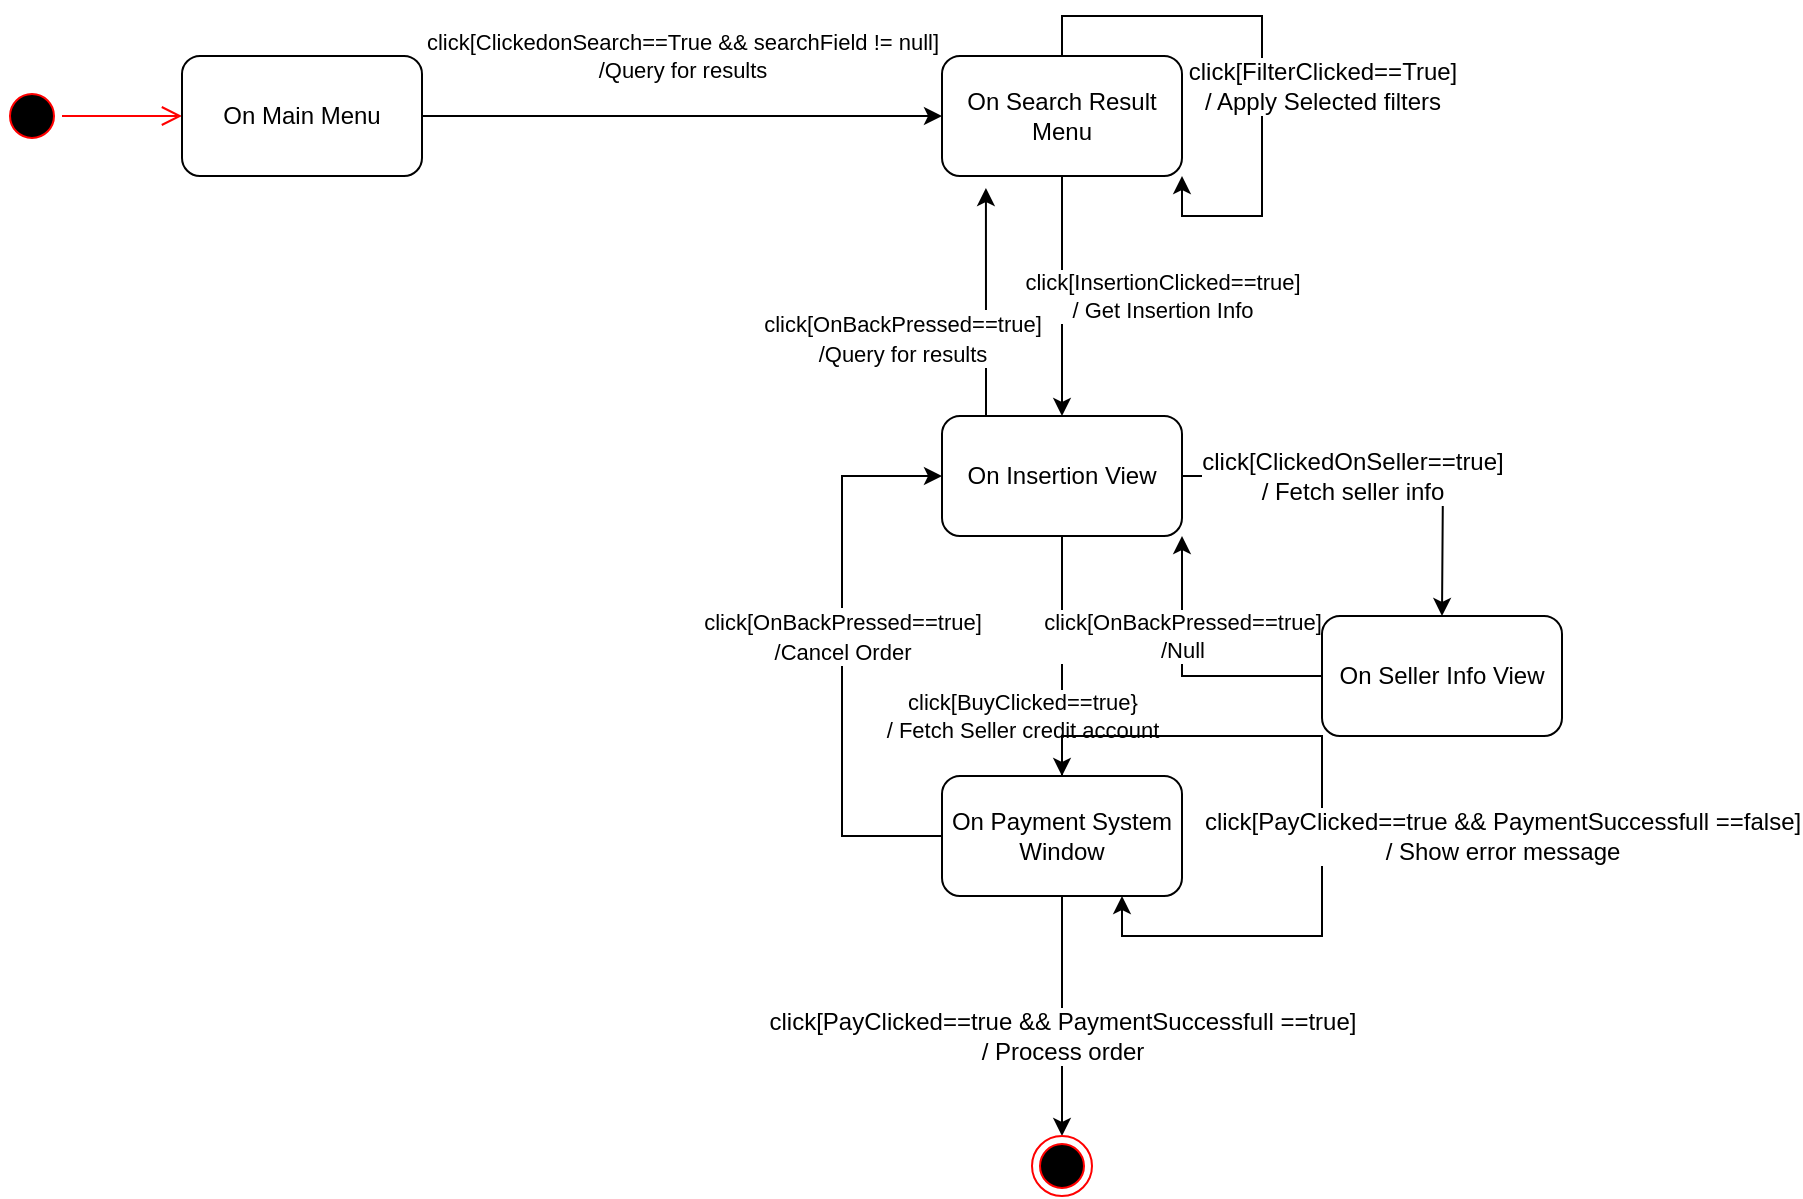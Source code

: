 <mxfile version="12.4.3" type="device" pages="1"><diagram id="C95TOgXuj9wVYb7dIQU0" name="Page-1"><mxGraphModel dx="2048" dy="780" grid="1" gridSize="10" guides="1" tooltips="1" connect="1" arrows="1" fold="1" page="1" pageScale="1" pageWidth="827" pageHeight="1169" math="0" shadow="0"><root><mxCell id="0"/><mxCell id="1" parent="0"/><mxCell id="94voG1-HT71qGpbsWAjW-1" value="" style="ellipse;html=1;shape=startState;fillColor=#000000;strokeColor=#ff0000;" vertex="1" parent="1"><mxGeometry x="20" y="55" width="30" height="30" as="geometry"/></mxCell><mxCell id="94voG1-HT71qGpbsWAjW-2" value="" style="edgeStyle=orthogonalEdgeStyle;html=1;verticalAlign=bottom;endArrow=open;endSize=8;strokeColor=#ff0000;entryX=0;entryY=0.5;entryDx=0;entryDy=0;" edge="1" source="94voG1-HT71qGpbsWAjW-1" parent="1" target="94voG1-HT71qGpbsWAjW-3"><mxGeometry relative="1" as="geometry"><mxPoint x="140" y="70" as="targetPoint"/></mxGeometry></mxCell><mxCell id="94voG1-HT71qGpbsWAjW-6" value="click[ClickedonSearch==True &amp;amp;&amp;amp; searchField != null]&lt;br&gt;/Query for results" style="edgeStyle=orthogonalEdgeStyle;rounded=0;orthogonalLoop=1;jettySize=auto;html=1;entryX=0;entryY=0.5;entryDx=0;entryDy=0;" edge="1" parent="1" source="94voG1-HT71qGpbsWAjW-3" target="94voG1-HT71qGpbsWAjW-5"><mxGeometry y="30" relative="1" as="geometry"><mxPoint as="offset"/></mxGeometry></mxCell><mxCell id="94voG1-HT71qGpbsWAjW-3" value="On Main Menu" style="rounded=1;whiteSpace=wrap;html=1;" vertex="1" parent="1"><mxGeometry x="110" y="40" width="120" height="60" as="geometry"/></mxCell><mxCell id="94voG1-HT71qGpbsWAjW-10" value="click[InsertionClicked==true]&lt;br&gt;/ Get Insertion Info" style="edgeStyle=orthogonalEdgeStyle;rounded=0;orthogonalLoop=1;jettySize=auto;html=1;entryX=0.5;entryY=0;entryDx=0;entryDy=0;" edge="1" parent="1" source="94voG1-HT71qGpbsWAjW-5" target="94voG1-HT71qGpbsWAjW-9"><mxGeometry y="50" relative="1" as="geometry"><mxPoint as="offset"/></mxGeometry></mxCell><mxCell id="94voG1-HT71qGpbsWAjW-5" value="On Search Result Menu" style="rounded=1;whiteSpace=wrap;html=1;" vertex="1" parent="1"><mxGeometry x="490" y="40" width="120" height="60" as="geometry"/></mxCell><mxCell id="94voG1-HT71qGpbsWAjW-7" style="edgeStyle=orthogonalEdgeStyle;rounded=0;orthogonalLoop=1;jettySize=auto;html=1;entryX=1;entryY=1;entryDx=0;entryDy=0;" edge="1" parent="1" source="94voG1-HT71qGpbsWAjW-5" target="94voG1-HT71qGpbsWAjW-5"><mxGeometry relative="1" as="geometry"><Array as="points"><mxPoint x="550" y="20"/><mxPoint x="650" y="20"/><mxPoint x="650" y="120"/><mxPoint x="610" y="120"/></Array></mxGeometry></mxCell><mxCell id="94voG1-HT71qGpbsWAjW-8" value="click[FilterClicked==True]&lt;br&gt;/ Apply Selected filters" style="text;html=1;align=center;verticalAlign=middle;resizable=0;points=[];;labelBackgroundColor=#ffffff;" vertex="1" connectable="0" parent="94voG1-HT71qGpbsWAjW-7"><mxGeometry x="0.021" y="-3" relative="1" as="geometry"><mxPoint x="33" y="12" as="offset"/></mxGeometry></mxCell><mxCell id="94voG1-HT71qGpbsWAjW-11" style="edgeStyle=orthogonalEdgeStyle;rounded=0;orthogonalLoop=1;jettySize=auto;html=1;" edge="1" parent="1" source="94voG1-HT71qGpbsWAjW-9"><mxGeometry relative="1" as="geometry"><mxPoint x="740" y="320" as="targetPoint"/></mxGeometry></mxCell><mxCell id="94voG1-HT71qGpbsWAjW-12" value="click[ClickedOnSeller==true]&lt;br&gt;/ Fetch seller info" style="text;html=1;align=center;verticalAlign=middle;resizable=0;points=[];;labelBackgroundColor=#ffffff;" vertex="1" connectable="0" parent="94voG1-HT71qGpbsWAjW-11"><mxGeometry x="-0.15" relative="1" as="geometry"><mxPoint as="offset"/></mxGeometry></mxCell><mxCell id="94voG1-HT71qGpbsWAjW-15" style="edgeStyle=orthogonalEdgeStyle;rounded=0;orthogonalLoop=1;jettySize=auto;html=1;entryX=0.183;entryY=1.1;entryDx=0;entryDy=0;entryPerimeter=0;" edge="1" parent="1" source="94voG1-HT71qGpbsWAjW-9" target="94voG1-HT71qGpbsWAjW-5"><mxGeometry relative="1" as="geometry"><Array as="points"><mxPoint x="512" y="190"/><mxPoint x="512" y="190"/></Array></mxGeometry></mxCell><mxCell id="94voG1-HT71qGpbsWAjW-16" value="&lt;span style=&quot;font-size: 11px&quot;&gt;click[OnBackPressed==true]&lt;/span&gt;&lt;br style=&quot;font-size: 11px&quot;&gt;&lt;span style=&quot;font-size: 11px&quot;&gt;/Query for results&lt;/span&gt;" style="text;html=1;align=center;verticalAlign=middle;resizable=0;points=[];;labelBackgroundColor=#ffffff;" vertex="1" connectable="0" parent="94voG1-HT71qGpbsWAjW-15"><mxGeometry x="-0.316" y="2" relative="1" as="geometry"><mxPoint x="-40" as="offset"/></mxGeometry></mxCell><mxCell id="94voG1-HT71qGpbsWAjW-18" value="click[BuyClicked==true}&lt;br&gt;/ Fetch Seller credit account" style="edgeStyle=orthogonalEdgeStyle;rounded=0;orthogonalLoop=1;jettySize=auto;html=1;entryX=0.5;entryY=0;entryDx=0;entryDy=0;" edge="1" parent="1" source="94voG1-HT71qGpbsWAjW-9" target="94voG1-HT71qGpbsWAjW-17"><mxGeometry x="0.5" y="-20" relative="1" as="geometry"><mxPoint as="offset"/></mxGeometry></mxCell><mxCell id="94voG1-HT71qGpbsWAjW-9" value="On Insertion View" style="rounded=1;whiteSpace=wrap;html=1;" vertex="1" parent="1"><mxGeometry x="490" y="220" width="120" height="60" as="geometry"/></mxCell><mxCell id="94voG1-HT71qGpbsWAjW-14" value="click[OnBackPressed==true]&lt;br&gt;/Null" style="edgeStyle=orthogonalEdgeStyle;rounded=0;orthogonalLoop=1;jettySize=auto;html=1;entryX=1;entryY=1;entryDx=0;entryDy=0;" edge="1" parent="1" source="94voG1-HT71qGpbsWAjW-13" target="94voG1-HT71qGpbsWAjW-9"><mxGeometry y="-20" relative="1" as="geometry"><mxPoint x="-20" y="-20" as="offset"/></mxGeometry></mxCell><mxCell id="94voG1-HT71qGpbsWAjW-13" value="On Seller Info View" style="rounded=1;whiteSpace=wrap;html=1;" vertex="1" parent="1"><mxGeometry x="680" y="320" width="120" height="60" as="geometry"/></mxCell><mxCell id="94voG1-HT71qGpbsWAjW-19" style="edgeStyle=orthogonalEdgeStyle;rounded=0;orthogonalLoop=1;jettySize=auto;html=1;entryX=0;entryY=0.5;entryDx=0;entryDy=0;" edge="1" parent="1" source="94voG1-HT71qGpbsWAjW-17" target="94voG1-HT71qGpbsWAjW-9"><mxGeometry relative="1" as="geometry"><Array as="points"><mxPoint x="440" y="430"/><mxPoint x="440" y="250"/></Array></mxGeometry></mxCell><mxCell id="94voG1-HT71qGpbsWAjW-20" value="&lt;span style=&quot;font-size: 11px&quot;&gt;click[OnBackPressed==true]&lt;/span&gt;&lt;br style=&quot;font-size: 11px&quot;&gt;&lt;span style=&quot;font-size: 11px&quot;&gt;/Cancel Order&lt;/span&gt;" style="text;html=1;align=center;verticalAlign=middle;resizable=0;points=[];;labelBackgroundColor=#ffffff;" vertex="1" connectable="0" parent="94voG1-HT71qGpbsWAjW-19"><mxGeometry x="-0.171" relative="1" as="geometry"><mxPoint y="-34" as="offset"/></mxGeometry></mxCell><mxCell id="94voG1-HT71qGpbsWAjW-22" style="edgeStyle=orthogonalEdgeStyle;rounded=0;orthogonalLoop=1;jettySize=auto;html=1;entryX=0.5;entryY=0;entryDx=0;entryDy=0;" edge="1" parent="1" source="94voG1-HT71qGpbsWAjW-17" target="94voG1-HT71qGpbsWAjW-21"><mxGeometry relative="1" as="geometry"/></mxCell><mxCell id="94voG1-HT71qGpbsWAjW-23" value="click[PayClicked==true &amp;amp;&amp;amp; PaymentSuccessfull ==true]&lt;br&gt;/ Process order" style="text;html=1;align=center;verticalAlign=middle;resizable=0;points=[];;labelBackgroundColor=#ffffff;" vertex="1" connectable="0" parent="94voG1-HT71qGpbsWAjW-22"><mxGeometry x="0.167" relative="1" as="geometry"><mxPoint as="offset"/></mxGeometry></mxCell><mxCell id="94voG1-HT71qGpbsWAjW-17" value="On Payment System Window" style="rounded=1;whiteSpace=wrap;html=1;" vertex="1" parent="1"><mxGeometry x="490" y="400" width="120" height="60" as="geometry"/></mxCell><mxCell id="94voG1-HT71qGpbsWAjW-21" value="" style="ellipse;html=1;shape=endState;fillColor=#000000;strokeColor=#ff0000;" vertex="1" parent="1"><mxGeometry x="535" y="580" width="30" height="30" as="geometry"/></mxCell><mxCell id="94voG1-HT71qGpbsWAjW-24" style="edgeStyle=orthogonalEdgeStyle;rounded=0;orthogonalLoop=1;jettySize=auto;html=1;entryX=0.75;entryY=1;entryDx=0;entryDy=0;" edge="1" parent="1" source="94voG1-HT71qGpbsWAjW-17" target="94voG1-HT71qGpbsWAjW-17"><mxGeometry relative="1" as="geometry"><Array as="points"><mxPoint x="550" y="380"/><mxPoint x="680" y="380"/><mxPoint x="680" y="480"/><mxPoint x="580" y="480"/></Array></mxGeometry></mxCell><mxCell id="94voG1-HT71qGpbsWAjW-25" value="click[PayClicked==true &amp;amp;&amp;amp; PaymentSuccessfull ==false]&lt;br&gt;/ Show error message" style="text;html=1;align=center;verticalAlign=middle;resizable=0;points=[];;labelBackgroundColor=#ffffff;" vertex="1" connectable="0" parent="94voG1-HT71qGpbsWAjW-24"><mxGeometry x="0.162" y="-1" relative="1" as="geometry"><mxPoint x="91" y="-15" as="offset"/></mxGeometry></mxCell></root></mxGraphModel></diagram></mxfile>
